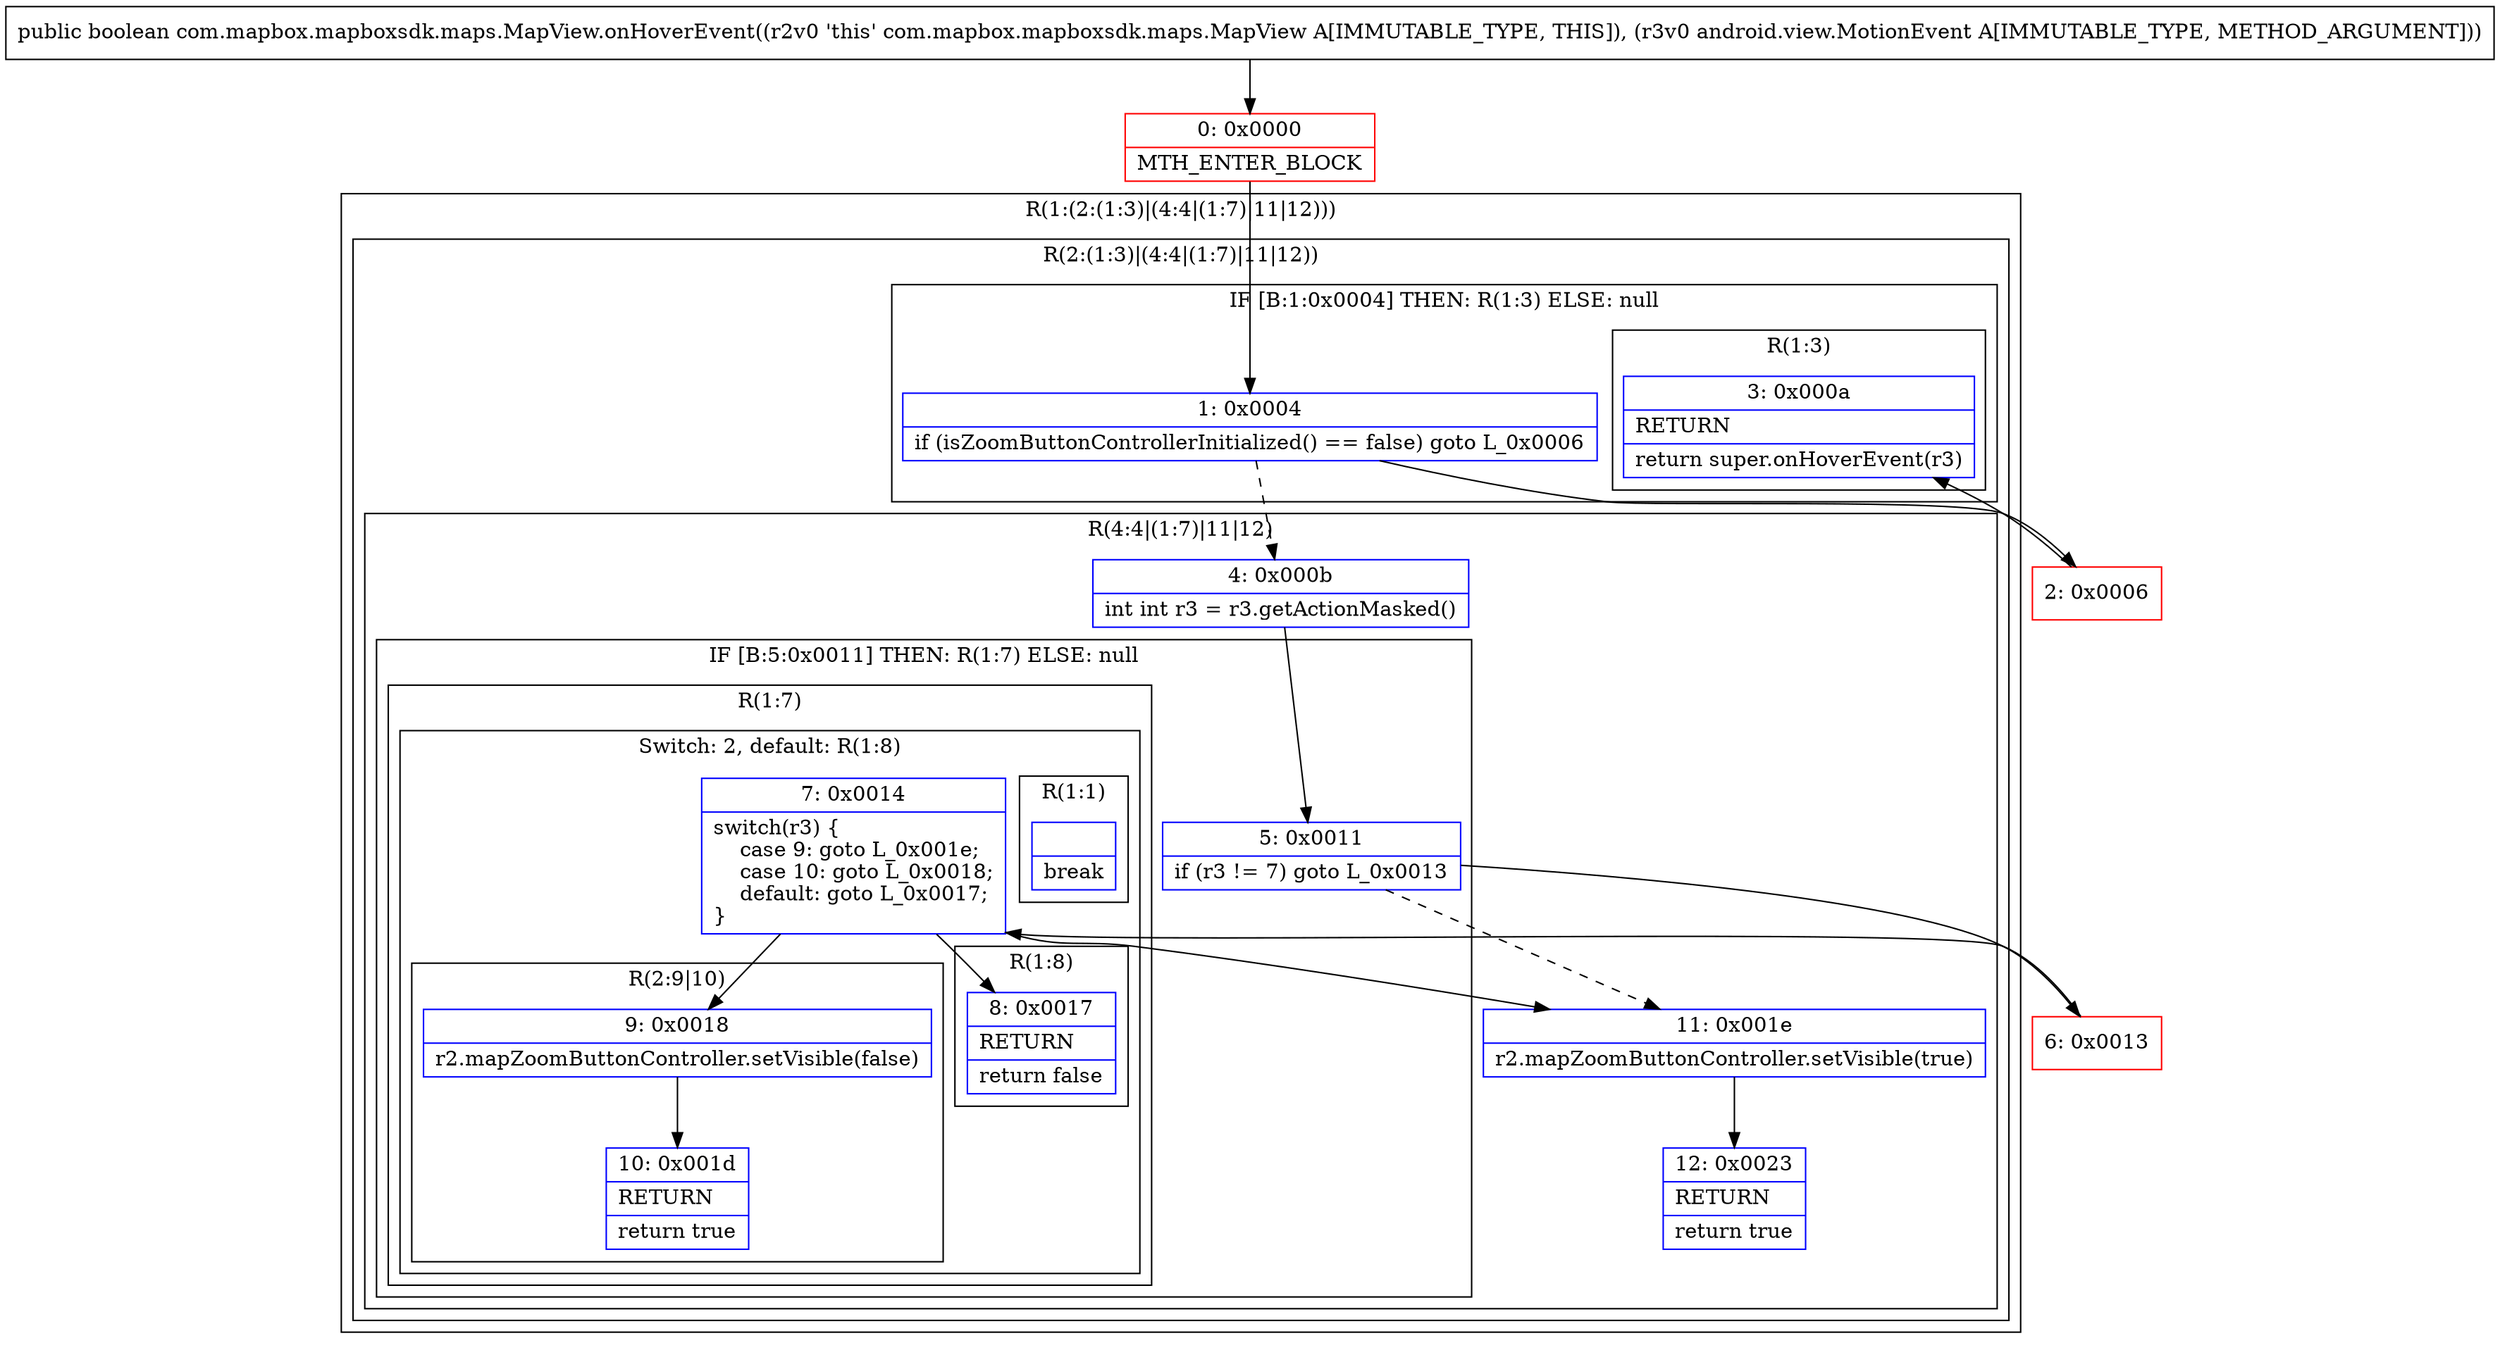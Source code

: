 digraph "CFG forcom.mapbox.mapboxsdk.maps.MapView.onHoverEvent(Landroid\/view\/MotionEvent;)Z" {
subgraph cluster_Region_579551251 {
label = "R(1:(2:(1:3)|(4:4|(1:7)|11|12)))";
node [shape=record,color=blue];
subgraph cluster_Region_1224357496 {
label = "R(2:(1:3)|(4:4|(1:7)|11|12))";
node [shape=record,color=blue];
subgraph cluster_IfRegion_485014534 {
label = "IF [B:1:0x0004] THEN: R(1:3) ELSE: null";
node [shape=record,color=blue];
Node_1 [shape=record,label="{1\:\ 0x0004|if (isZoomButtonControllerInitialized() == false) goto L_0x0006\l}"];
subgraph cluster_Region_939221629 {
label = "R(1:3)";
node [shape=record,color=blue];
Node_3 [shape=record,label="{3\:\ 0x000a|RETURN\l|return super.onHoverEvent(r3)\l}"];
}
}
subgraph cluster_Region_1925589087 {
label = "R(4:4|(1:7)|11|12)";
node [shape=record,color=blue];
Node_4 [shape=record,label="{4\:\ 0x000b|int int r3 = r3.getActionMasked()\l}"];
subgraph cluster_IfRegion_1429055176 {
label = "IF [B:5:0x0011] THEN: R(1:7) ELSE: null";
node [shape=record,color=blue];
Node_5 [shape=record,label="{5\:\ 0x0011|if (r3 != 7) goto L_0x0013\l}"];
subgraph cluster_Region_1334327113 {
label = "R(1:7)";
node [shape=record,color=blue];
subgraph cluster_SwitchRegion_1709736681 {
label = "Switch: 2, default: R(1:8)";
node [shape=record,color=blue];
Node_7 [shape=record,label="{7\:\ 0x0014|switch(r3) \{\l    case 9: goto L_0x001e;\l    case 10: goto L_0x0018;\l    default: goto L_0x0017;\l\}\l}"];
subgraph cluster_Region_1457033526 {
label = "R(1:1)";
node [shape=record,color=blue];
Node_InsnContainer_260640615 [shape=record,label="{|break\l}"];
}
subgraph cluster_Region_1670216801 {
label = "R(2:9|10)";
node [shape=record,color=blue];
Node_9 [shape=record,label="{9\:\ 0x0018|r2.mapZoomButtonController.setVisible(false)\l}"];
Node_10 [shape=record,label="{10\:\ 0x001d|RETURN\l|return true\l}"];
}
subgraph cluster_Region_1831943462 {
label = "R(1:8)";
node [shape=record,color=blue];
Node_8 [shape=record,label="{8\:\ 0x0017|RETURN\l|return false\l}"];
}
}
}
}
Node_11 [shape=record,label="{11\:\ 0x001e|r2.mapZoomButtonController.setVisible(true)\l}"];
Node_12 [shape=record,label="{12\:\ 0x0023|RETURN\l|return true\l}"];
}
}
}
Node_0 [shape=record,color=red,label="{0\:\ 0x0000|MTH_ENTER_BLOCK\l}"];
Node_2 [shape=record,color=red,label="{2\:\ 0x0006}"];
Node_6 [shape=record,color=red,label="{6\:\ 0x0013}"];
MethodNode[shape=record,label="{public boolean com.mapbox.mapboxsdk.maps.MapView.onHoverEvent((r2v0 'this' com.mapbox.mapboxsdk.maps.MapView A[IMMUTABLE_TYPE, THIS]), (r3v0 android.view.MotionEvent A[IMMUTABLE_TYPE, METHOD_ARGUMENT])) }"];
MethodNode -> Node_0;
Node_1 -> Node_2;
Node_1 -> Node_4[style=dashed];
Node_4 -> Node_5;
Node_5 -> Node_6;
Node_5 -> Node_11[style=dashed];
Node_7 -> Node_8;
Node_7 -> Node_9;
Node_7 -> Node_11;
Node_9 -> Node_10;
Node_11 -> Node_12;
Node_0 -> Node_1;
Node_2 -> Node_3;
Node_6 -> Node_7;
}

